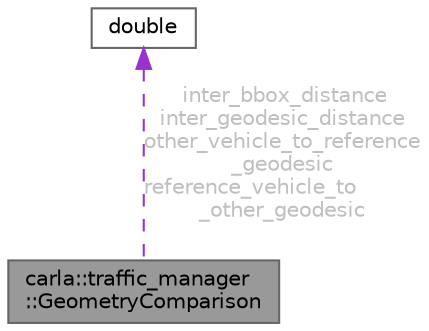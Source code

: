 digraph "carla::traffic_manager::GeometryComparison"
{
 // INTERACTIVE_SVG=YES
 // LATEX_PDF_SIZE
  bgcolor="transparent";
  edge [fontname=Helvetica,fontsize=10,labelfontname=Helvetica,labelfontsize=10];
  node [fontname=Helvetica,fontsize=10,shape=box,height=0.2,width=0.4];
  Node1 [id="Node000001",label="carla::traffic_manager\l::GeometryComparison",height=0.2,width=0.4,color="gray40", fillcolor="grey60", style="filled", fontcolor="black",tooltip=" "];
  Node2 -> Node1 [id="edge1_Node000001_Node000002",dir="back",color="darkorchid3",style="dashed",tooltip=" ",label=" inter_bbox_distance\ninter_geodesic_distance\nother_vehicle_to_reference\l_geodesic\nreference_vehicle_to\l_other_geodesic",fontcolor="grey" ];
  Node2 [id="Node000002",label="double",height=0.2,width=0.4,color="gray40", fillcolor="white", style="filled",tooltip=" "];
}
